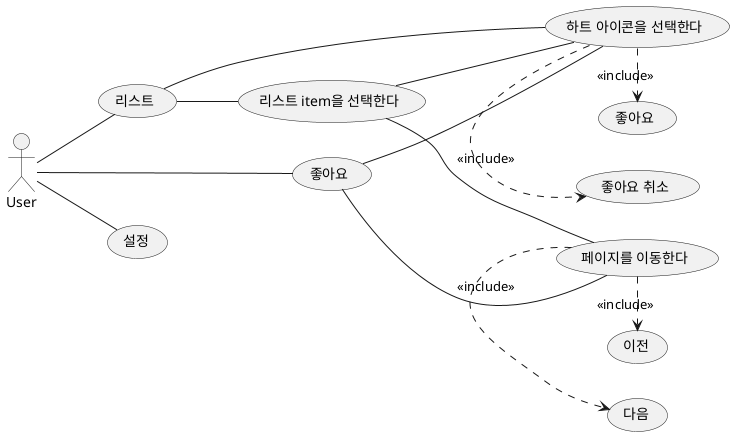 @startuml

left to right direction

actor User as u

(리스트) as U1
(좋아요) as U2
(설정) as U3

(하트 아이콘을 선택한다) as U5
(U5) .> (좋아요) : <<include>>
(U5) .> (좋아요 취소) : <<include>>

(페이지를 이동한다) as U6
U6 .> (이전) : <<include>>
U6 .> (다음) : <<include>>

(리스트 item을 선택한다) as U4

u -- U1
u -- U2
u -- U3

U1 -- U4
U1 -- U5

U4 -- U5
U4 -- U6

U2 -- U5
U2 -- U6

@enduml